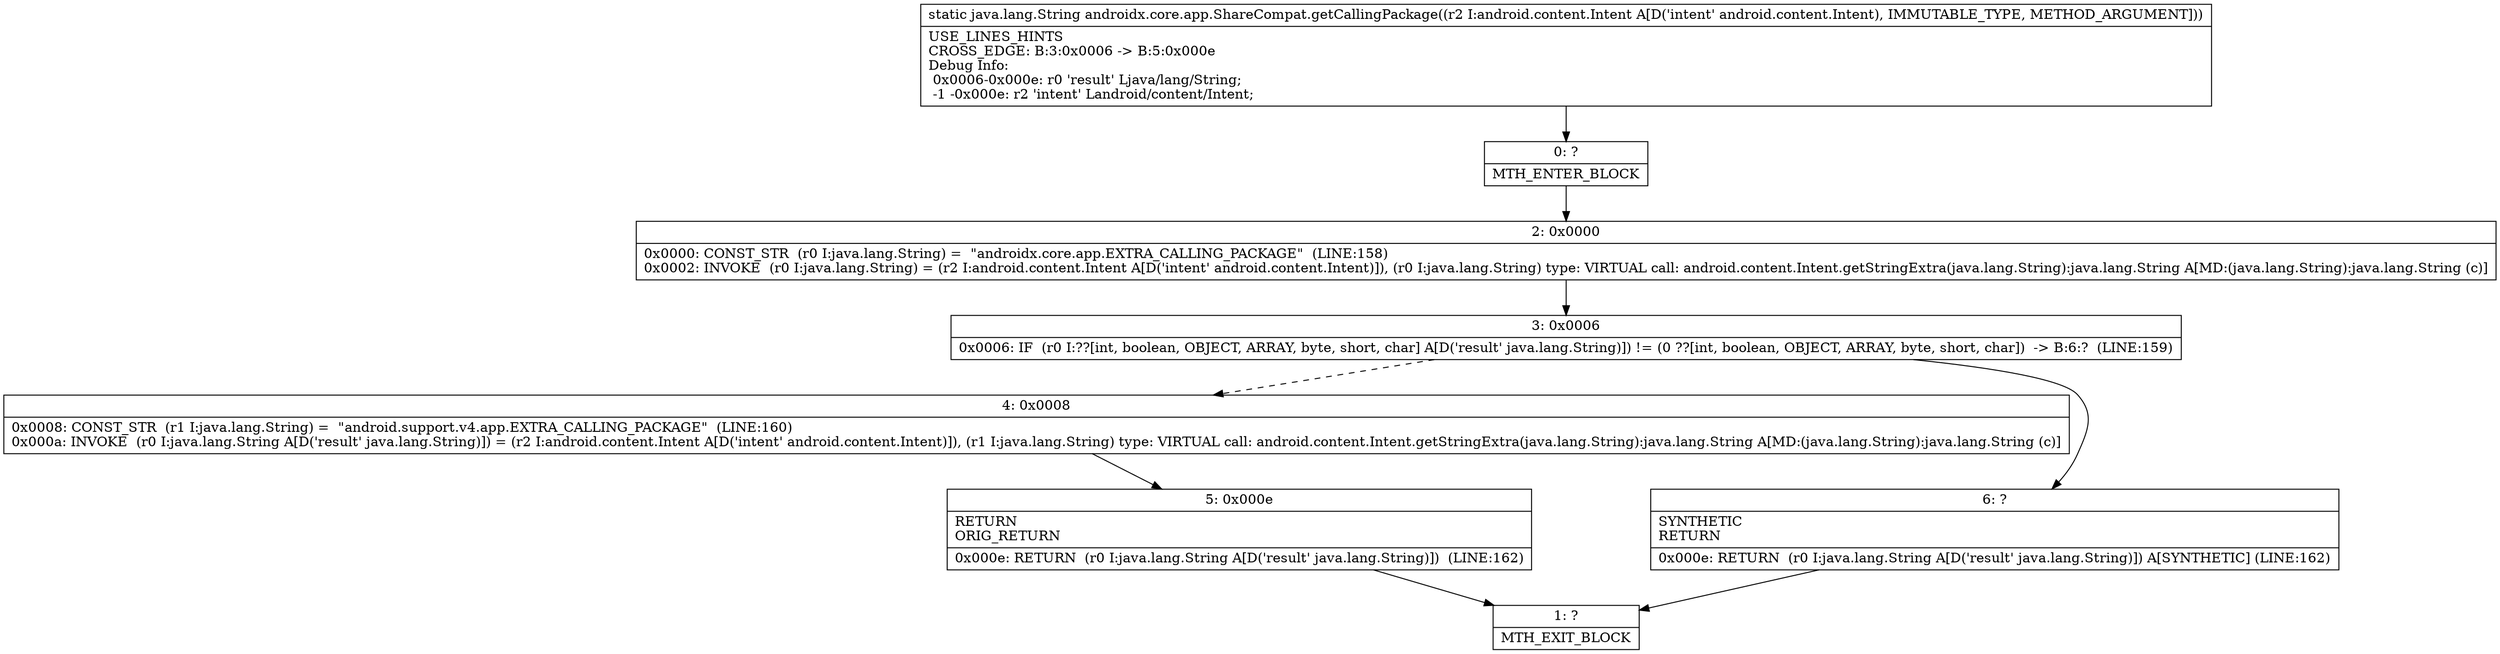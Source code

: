 digraph "CFG forandroidx.core.app.ShareCompat.getCallingPackage(Landroid\/content\/Intent;)Ljava\/lang\/String;" {
Node_0 [shape=record,label="{0\:\ ?|MTH_ENTER_BLOCK\l}"];
Node_2 [shape=record,label="{2\:\ 0x0000|0x0000: CONST_STR  (r0 I:java.lang.String) =  \"androidx.core.app.EXTRA_CALLING_PACKAGE\"  (LINE:158)\l0x0002: INVOKE  (r0 I:java.lang.String) = (r2 I:android.content.Intent A[D('intent' android.content.Intent)]), (r0 I:java.lang.String) type: VIRTUAL call: android.content.Intent.getStringExtra(java.lang.String):java.lang.String A[MD:(java.lang.String):java.lang.String (c)]\l}"];
Node_3 [shape=record,label="{3\:\ 0x0006|0x0006: IF  (r0 I:??[int, boolean, OBJECT, ARRAY, byte, short, char] A[D('result' java.lang.String)]) != (0 ??[int, boolean, OBJECT, ARRAY, byte, short, char])  \-\> B:6:?  (LINE:159)\l}"];
Node_4 [shape=record,label="{4\:\ 0x0008|0x0008: CONST_STR  (r1 I:java.lang.String) =  \"android.support.v4.app.EXTRA_CALLING_PACKAGE\"  (LINE:160)\l0x000a: INVOKE  (r0 I:java.lang.String A[D('result' java.lang.String)]) = (r2 I:android.content.Intent A[D('intent' android.content.Intent)]), (r1 I:java.lang.String) type: VIRTUAL call: android.content.Intent.getStringExtra(java.lang.String):java.lang.String A[MD:(java.lang.String):java.lang.String (c)]\l}"];
Node_5 [shape=record,label="{5\:\ 0x000e|RETURN\lORIG_RETURN\l|0x000e: RETURN  (r0 I:java.lang.String A[D('result' java.lang.String)])  (LINE:162)\l}"];
Node_1 [shape=record,label="{1\:\ ?|MTH_EXIT_BLOCK\l}"];
Node_6 [shape=record,label="{6\:\ ?|SYNTHETIC\lRETURN\l|0x000e: RETURN  (r0 I:java.lang.String A[D('result' java.lang.String)]) A[SYNTHETIC] (LINE:162)\l}"];
MethodNode[shape=record,label="{static java.lang.String androidx.core.app.ShareCompat.getCallingPackage((r2 I:android.content.Intent A[D('intent' android.content.Intent), IMMUTABLE_TYPE, METHOD_ARGUMENT]))  | USE_LINES_HINTS\lCROSS_EDGE: B:3:0x0006 \-\> B:5:0x000e\lDebug Info:\l  0x0006\-0x000e: r0 'result' Ljava\/lang\/String;\l  \-1 \-0x000e: r2 'intent' Landroid\/content\/Intent;\l}"];
MethodNode -> Node_0;Node_0 -> Node_2;
Node_2 -> Node_3;
Node_3 -> Node_4[style=dashed];
Node_3 -> Node_6;
Node_4 -> Node_5;
Node_5 -> Node_1;
Node_6 -> Node_1;
}

